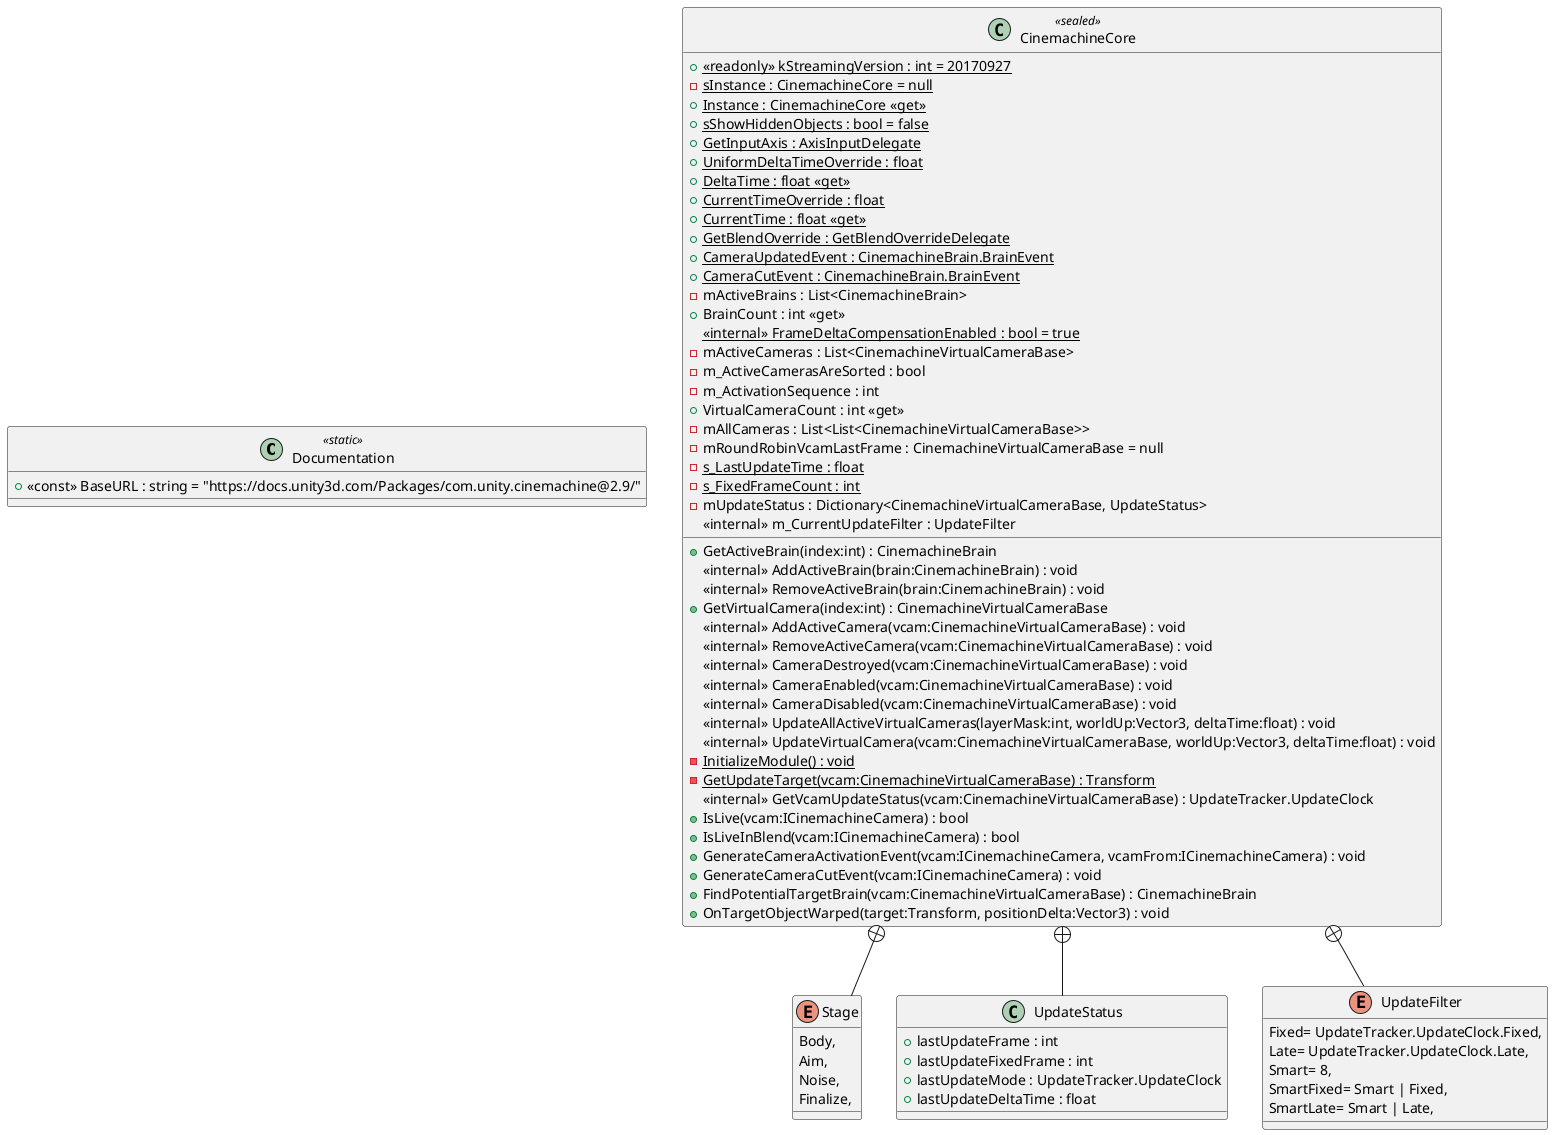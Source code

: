 @startuml
class Documentation <<static>> {
    + <<const>> BaseURL : string = "https://docs.unity3d.com/Packages/com.unity.cinemachine@2.9/"
}
class CinemachineCore <<sealed>> {
    + {static} <<readonly>> kStreamingVersion : int = 20170927
    - {static} sInstance : CinemachineCore = null
    + {static} Instance : CinemachineCore <<get>>
    + {static} sShowHiddenObjects : bool = false
    + {static} GetInputAxis : AxisInputDelegate
    + {static} UniformDeltaTimeOverride : float
    + {static} DeltaTime : float <<get>>
    + {static} CurrentTimeOverride : float
    + {static} CurrentTime : float <<get>>
    + {static} GetBlendOverride : GetBlendOverrideDelegate
    + {static} CameraUpdatedEvent : CinemachineBrain.BrainEvent
    + {static} CameraCutEvent : CinemachineBrain.BrainEvent
    - mActiveBrains : List<CinemachineBrain>
    + BrainCount : int <<get>>
    <<internal>> {static} FrameDeltaCompensationEnabled : bool = true
    + GetActiveBrain(index:int) : CinemachineBrain
    <<internal>> AddActiveBrain(brain:CinemachineBrain) : void
    <<internal>> RemoveActiveBrain(brain:CinemachineBrain) : void
    - mActiveCameras : List<CinemachineVirtualCameraBase>
    - m_ActiveCamerasAreSorted : bool
    - m_ActivationSequence : int
    + VirtualCameraCount : int <<get>>
    + GetVirtualCamera(index:int) : CinemachineVirtualCameraBase
    <<internal>> AddActiveCamera(vcam:CinemachineVirtualCameraBase) : void
    <<internal>> RemoveActiveCamera(vcam:CinemachineVirtualCameraBase) : void
    <<internal>> CameraDestroyed(vcam:CinemachineVirtualCameraBase) : void
    - mAllCameras : List<List<CinemachineVirtualCameraBase>>
    <<internal>> CameraEnabled(vcam:CinemachineVirtualCameraBase) : void
    <<internal>> CameraDisabled(vcam:CinemachineVirtualCameraBase) : void
    - mRoundRobinVcamLastFrame : CinemachineVirtualCameraBase = null
    {static} - s_LastUpdateTime : float
    {static} - s_FixedFrameCount : int
    <<internal>> UpdateAllActiveVirtualCameras(layerMask:int, worldUp:Vector3, deltaTime:float) : void
    <<internal>> UpdateVirtualCamera(vcam:CinemachineVirtualCameraBase, worldUp:Vector3, deltaTime:float) : void
    - mUpdateStatus : Dictionary<CinemachineVirtualCameraBase, UpdateStatus>
    {static} - InitializeModule() : void
    <<internal>> m_CurrentUpdateFilter : UpdateFilter
    - {static} GetUpdateTarget(vcam:CinemachineVirtualCameraBase) : Transform
    <<internal>> GetVcamUpdateStatus(vcam:CinemachineVirtualCameraBase) : UpdateTracker.UpdateClock
    + IsLive(vcam:ICinemachineCamera) : bool
    + IsLiveInBlend(vcam:ICinemachineCamera) : bool
    + GenerateCameraActivationEvent(vcam:ICinemachineCamera, vcamFrom:ICinemachineCamera) : void
    + GenerateCameraCutEvent(vcam:ICinemachineCamera) : void
    + FindPotentialTargetBrain(vcam:CinemachineVirtualCameraBase) : CinemachineBrain
    + OnTargetObjectWarped(target:Transform, positionDelta:Vector3) : void
}
enum Stage {
    Body,
    Aim,
    Noise,
    Finalize,
}
class UpdateStatus {
    + lastUpdateFrame : int
    + lastUpdateFixedFrame : int
    + lastUpdateMode : UpdateTracker.UpdateClock
    + lastUpdateDeltaTime : float
}
enum UpdateFilter {
    Fixed= UpdateTracker.UpdateClock.Fixed,
    Late= UpdateTracker.UpdateClock.Late,
    Smart= 8,
    SmartFixed= Smart | Fixed,
    SmartLate= Smart | Late,
}
CinemachineCore +-- Stage
CinemachineCore +-- UpdateStatus
CinemachineCore +-- UpdateFilter
@enduml
